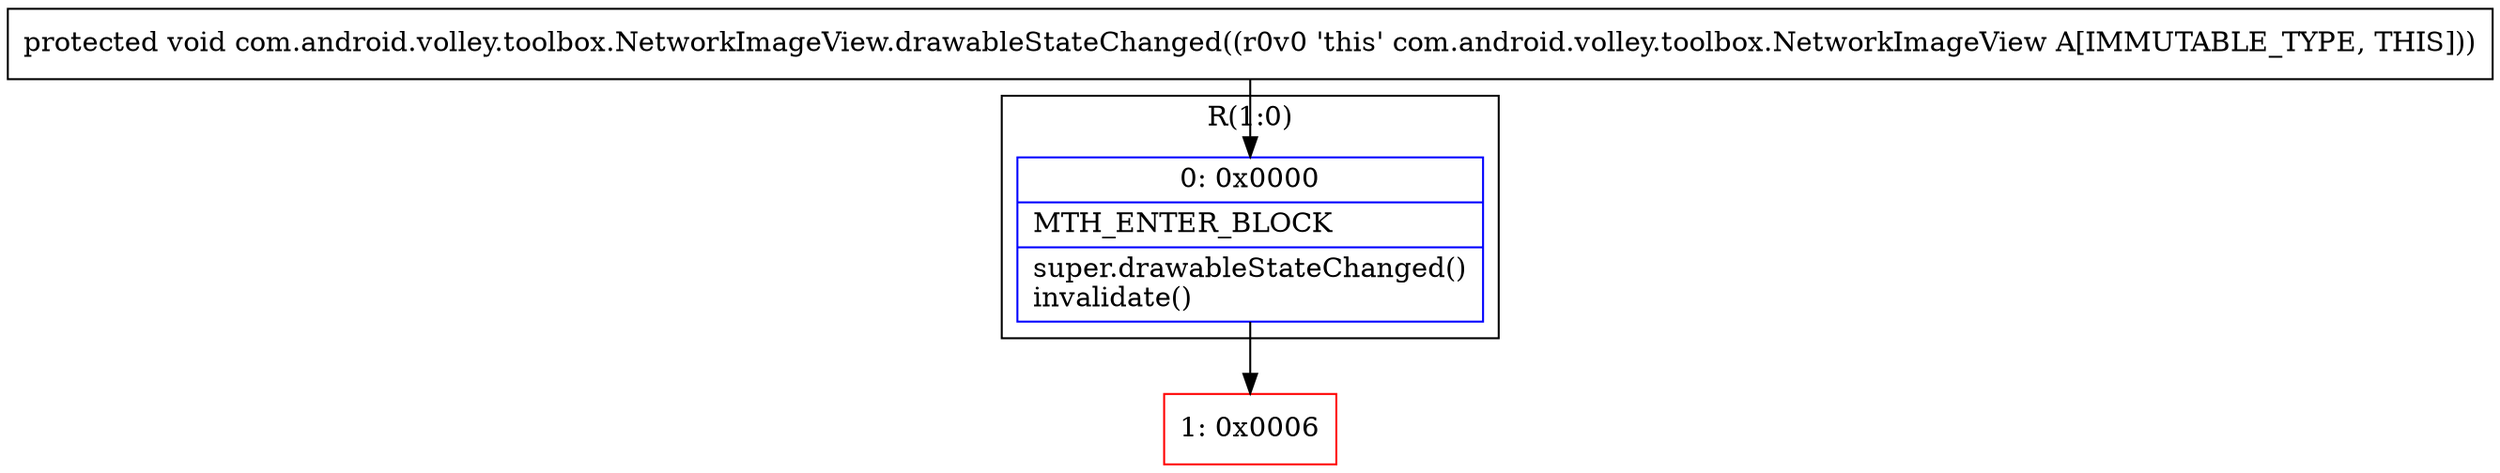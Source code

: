 digraph "CFG forcom.android.volley.toolbox.NetworkImageView.drawableStateChanged()V" {
subgraph cluster_Region_1937824829 {
label = "R(1:0)";
node [shape=record,color=blue];
Node_0 [shape=record,label="{0\:\ 0x0000|MTH_ENTER_BLOCK\l|super.drawableStateChanged()\linvalidate()\l}"];
}
Node_1 [shape=record,color=red,label="{1\:\ 0x0006}"];
MethodNode[shape=record,label="{protected void com.android.volley.toolbox.NetworkImageView.drawableStateChanged((r0v0 'this' com.android.volley.toolbox.NetworkImageView A[IMMUTABLE_TYPE, THIS])) }"];
MethodNode -> Node_0;
Node_0 -> Node_1;
}

